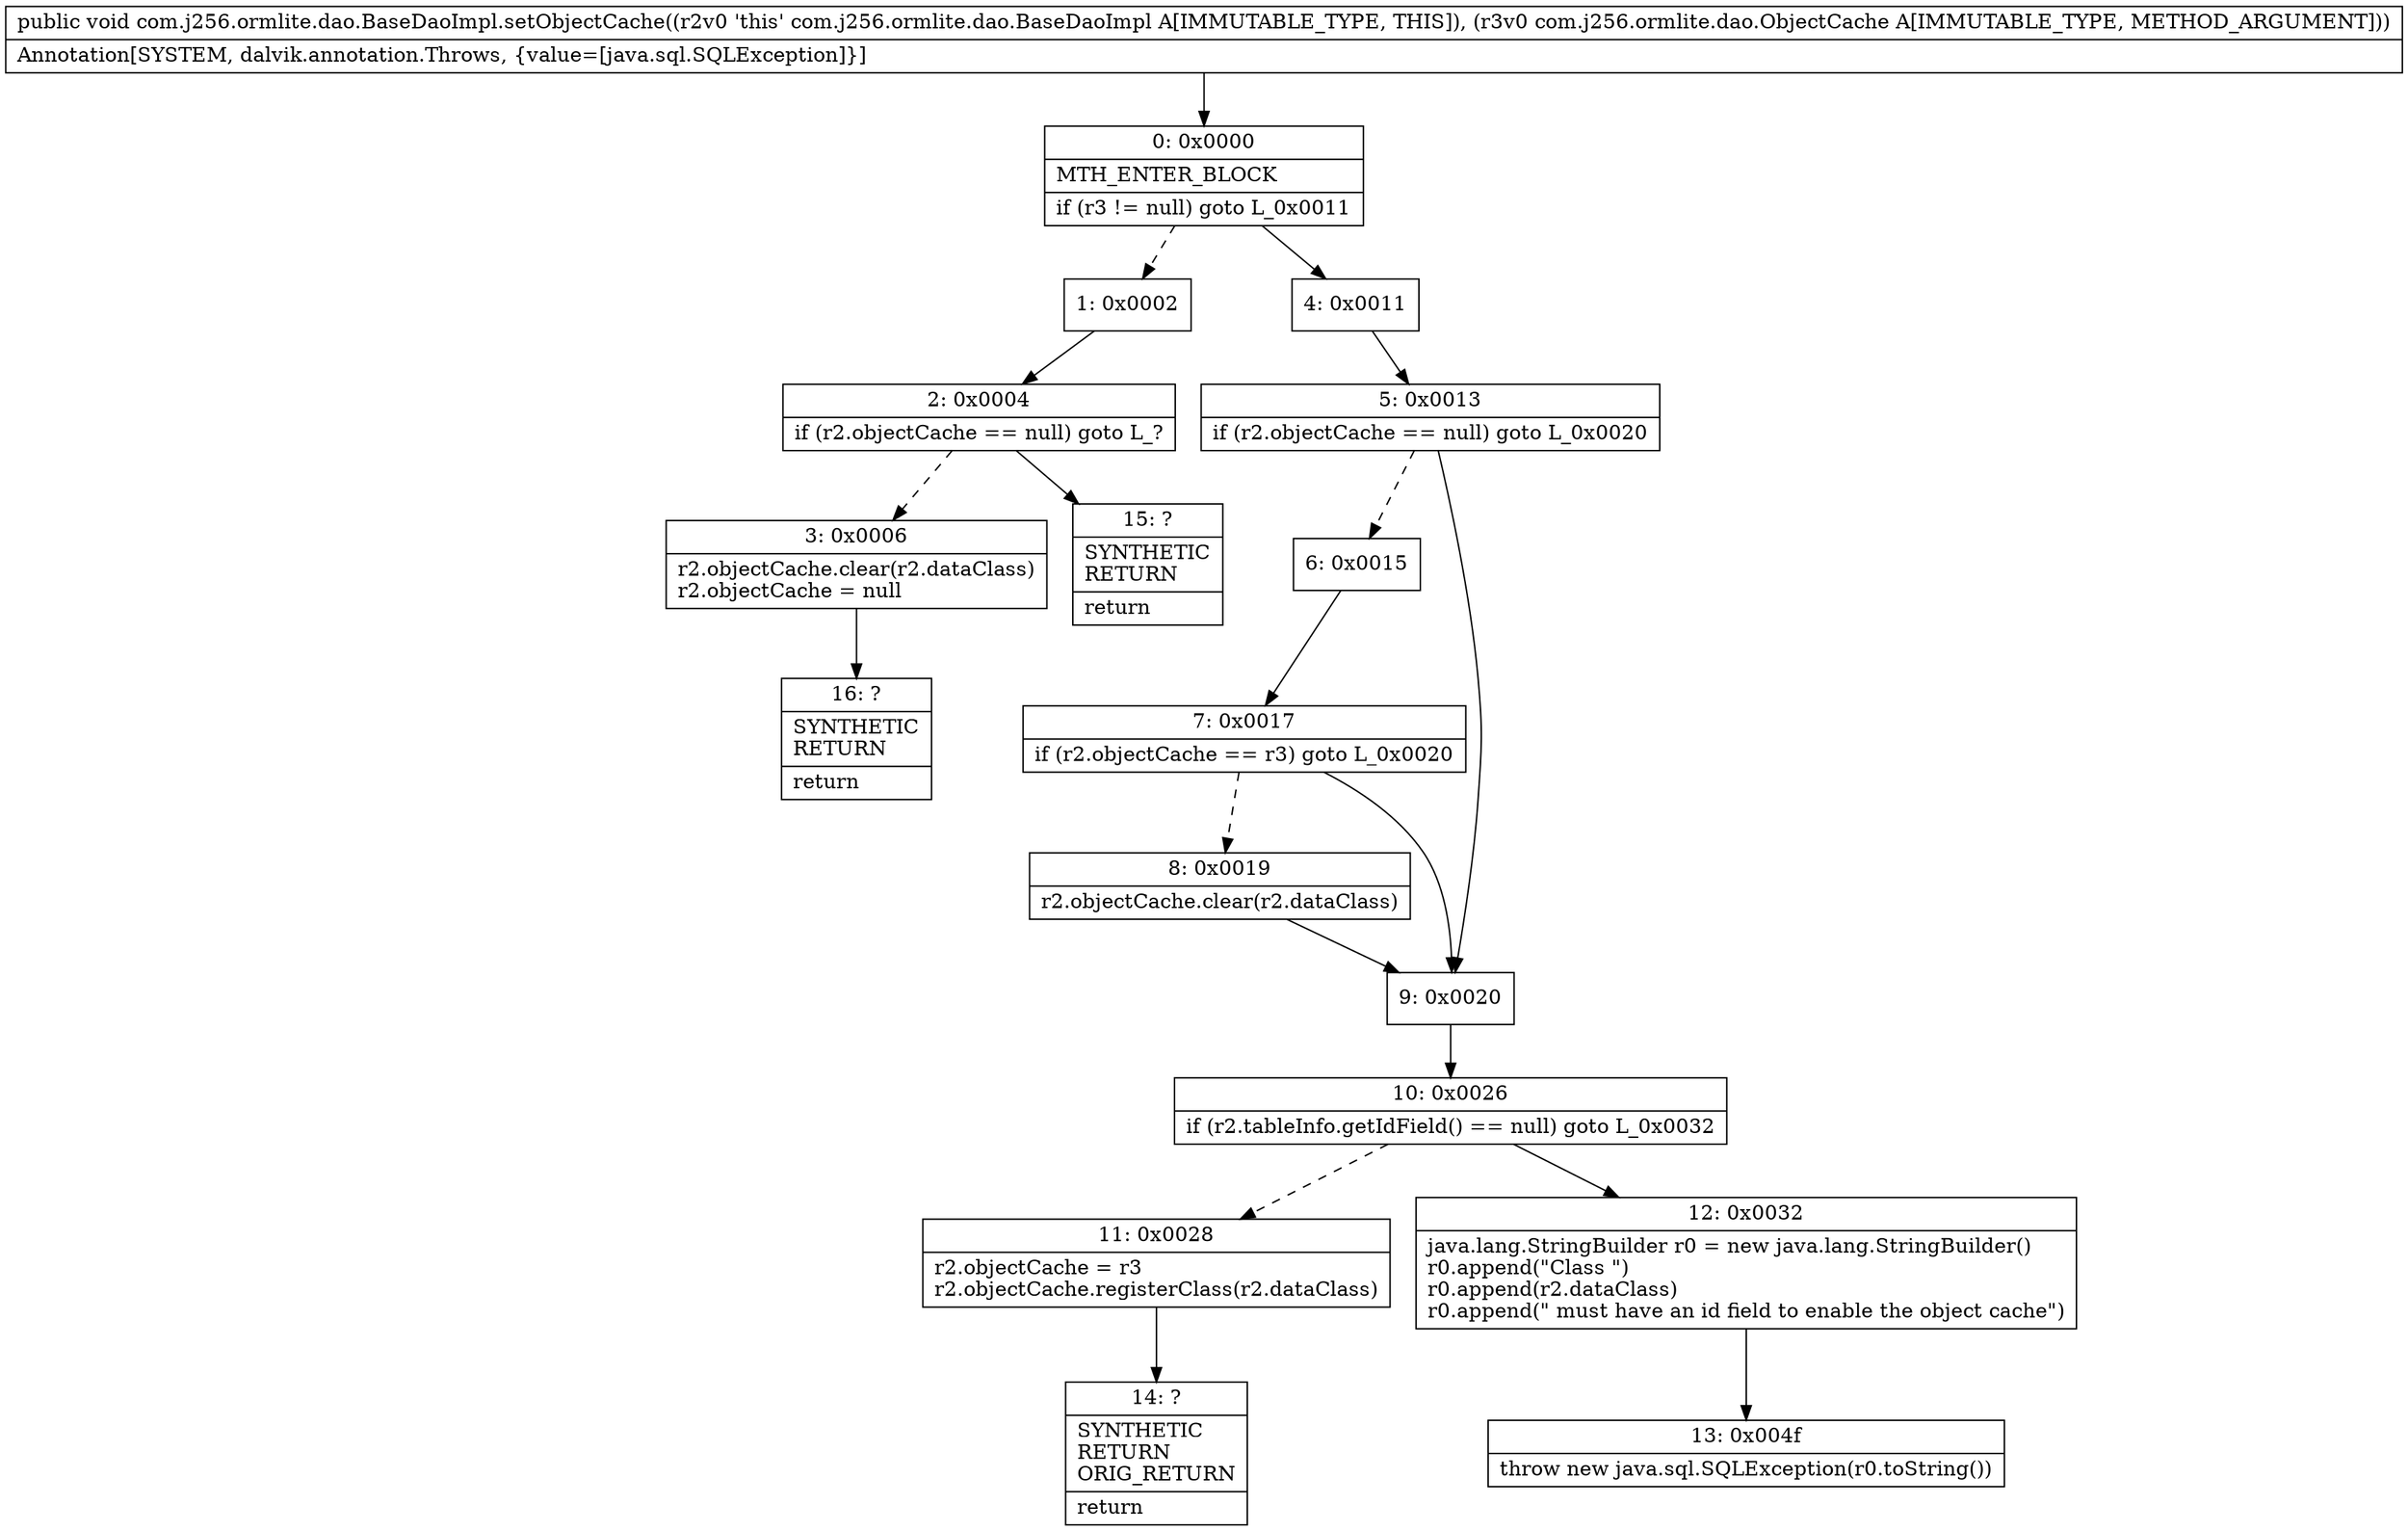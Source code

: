 digraph "CFG forcom.j256.ormlite.dao.BaseDaoImpl.setObjectCache(Lcom\/j256\/ormlite\/dao\/ObjectCache;)V" {
Node_0 [shape=record,label="{0\:\ 0x0000|MTH_ENTER_BLOCK\l|if (r3 != null) goto L_0x0011\l}"];
Node_1 [shape=record,label="{1\:\ 0x0002}"];
Node_2 [shape=record,label="{2\:\ 0x0004|if (r2.objectCache == null) goto L_?\l}"];
Node_3 [shape=record,label="{3\:\ 0x0006|r2.objectCache.clear(r2.dataClass)\lr2.objectCache = null\l}"];
Node_4 [shape=record,label="{4\:\ 0x0011}"];
Node_5 [shape=record,label="{5\:\ 0x0013|if (r2.objectCache == null) goto L_0x0020\l}"];
Node_6 [shape=record,label="{6\:\ 0x0015}"];
Node_7 [shape=record,label="{7\:\ 0x0017|if (r2.objectCache == r3) goto L_0x0020\l}"];
Node_8 [shape=record,label="{8\:\ 0x0019|r2.objectCache.clear(r2.dataClass)\l}"];
Node_9 [shape=record,label="{9\:\ 0x0020}"];
Node_10 [shape=record,label="{10\:\ 0x0026|if (r2.tableInfo.getIdField() == null) goto L_0x0032\l}"];
Node_11 [shape=record,label="{11\:\ 0x0028|r2.objectCache = r3\lr2.objectCache.registerClass(r2.dataClass)\l}"];
Node_12 [shape=record,label="{12\:\ 0x0032|java.lang.StringBuilder r0 = new java.lang.StringBuilder()\lr0.append(\"Class \")\lr0.append(r2.dataClass)\lr0.append(\" must have an id field to enable the object cache\")\l}"];
Node_13 [shape=record,label="{13\:\ 0x004f|throw new java.sql.SQLException(r0.toString())\l}"];
Node_14 [shape=record,label="{14\:\ ?|SYNTHETIC\lRETURN\lORIG_RETURN\l|return\l}"];
Node_15 [shape=record,label="{15\:\ ?|SYNTHETIC\lRETURN\l|return\l}"];
Node_16 [shape=record,label="{16\:\ ?|SYNTHETIC\lRETURN\l|return\l}"];
MethodNode[shape=record,label="{public void com.j256.ormlite.dao.BaseDaoImpl.setObjectCache((r2v0 'this' com.j256.ormlite.dao.BaseDaoImpl A[IMMUTABLE_TYPE, THIS]), (r3v0 com.j256.ormlite.dao.ObjectCache A[IMMUTABLE_TYPE, METHOD_ARGUMENT]))  | Annotation[SYSTEM, dalvik.annotation.Throws, \{value=[java.sql.SQLException]\}]\l}"];
MethodNode -> Node_0;
Node_0 -> Node_1[style=dashed];
Node_0 -> Node_4;
Node_1 -> Node_2;
Node_2 -> Node_3[style=dashed];
Node_2 -> Node_15;
Node_3 -> Node_16;
Node_4 -> Node_5;
Node_5 -> Node_6[style=dashed];
Node_5 -> Node_9;
Node_6 -> Node_7;
Node_7 -> Node_8[style=dashed];
Node_7 -> Node_9;
Node_8 -> Node_9;
Node_9 -> Node_10;
Node_10 -> Node_11[style=dashed];
Node_10 -> Node_12;
Node_11 -> Node_14;
Node_12 -> Node_13;
}

